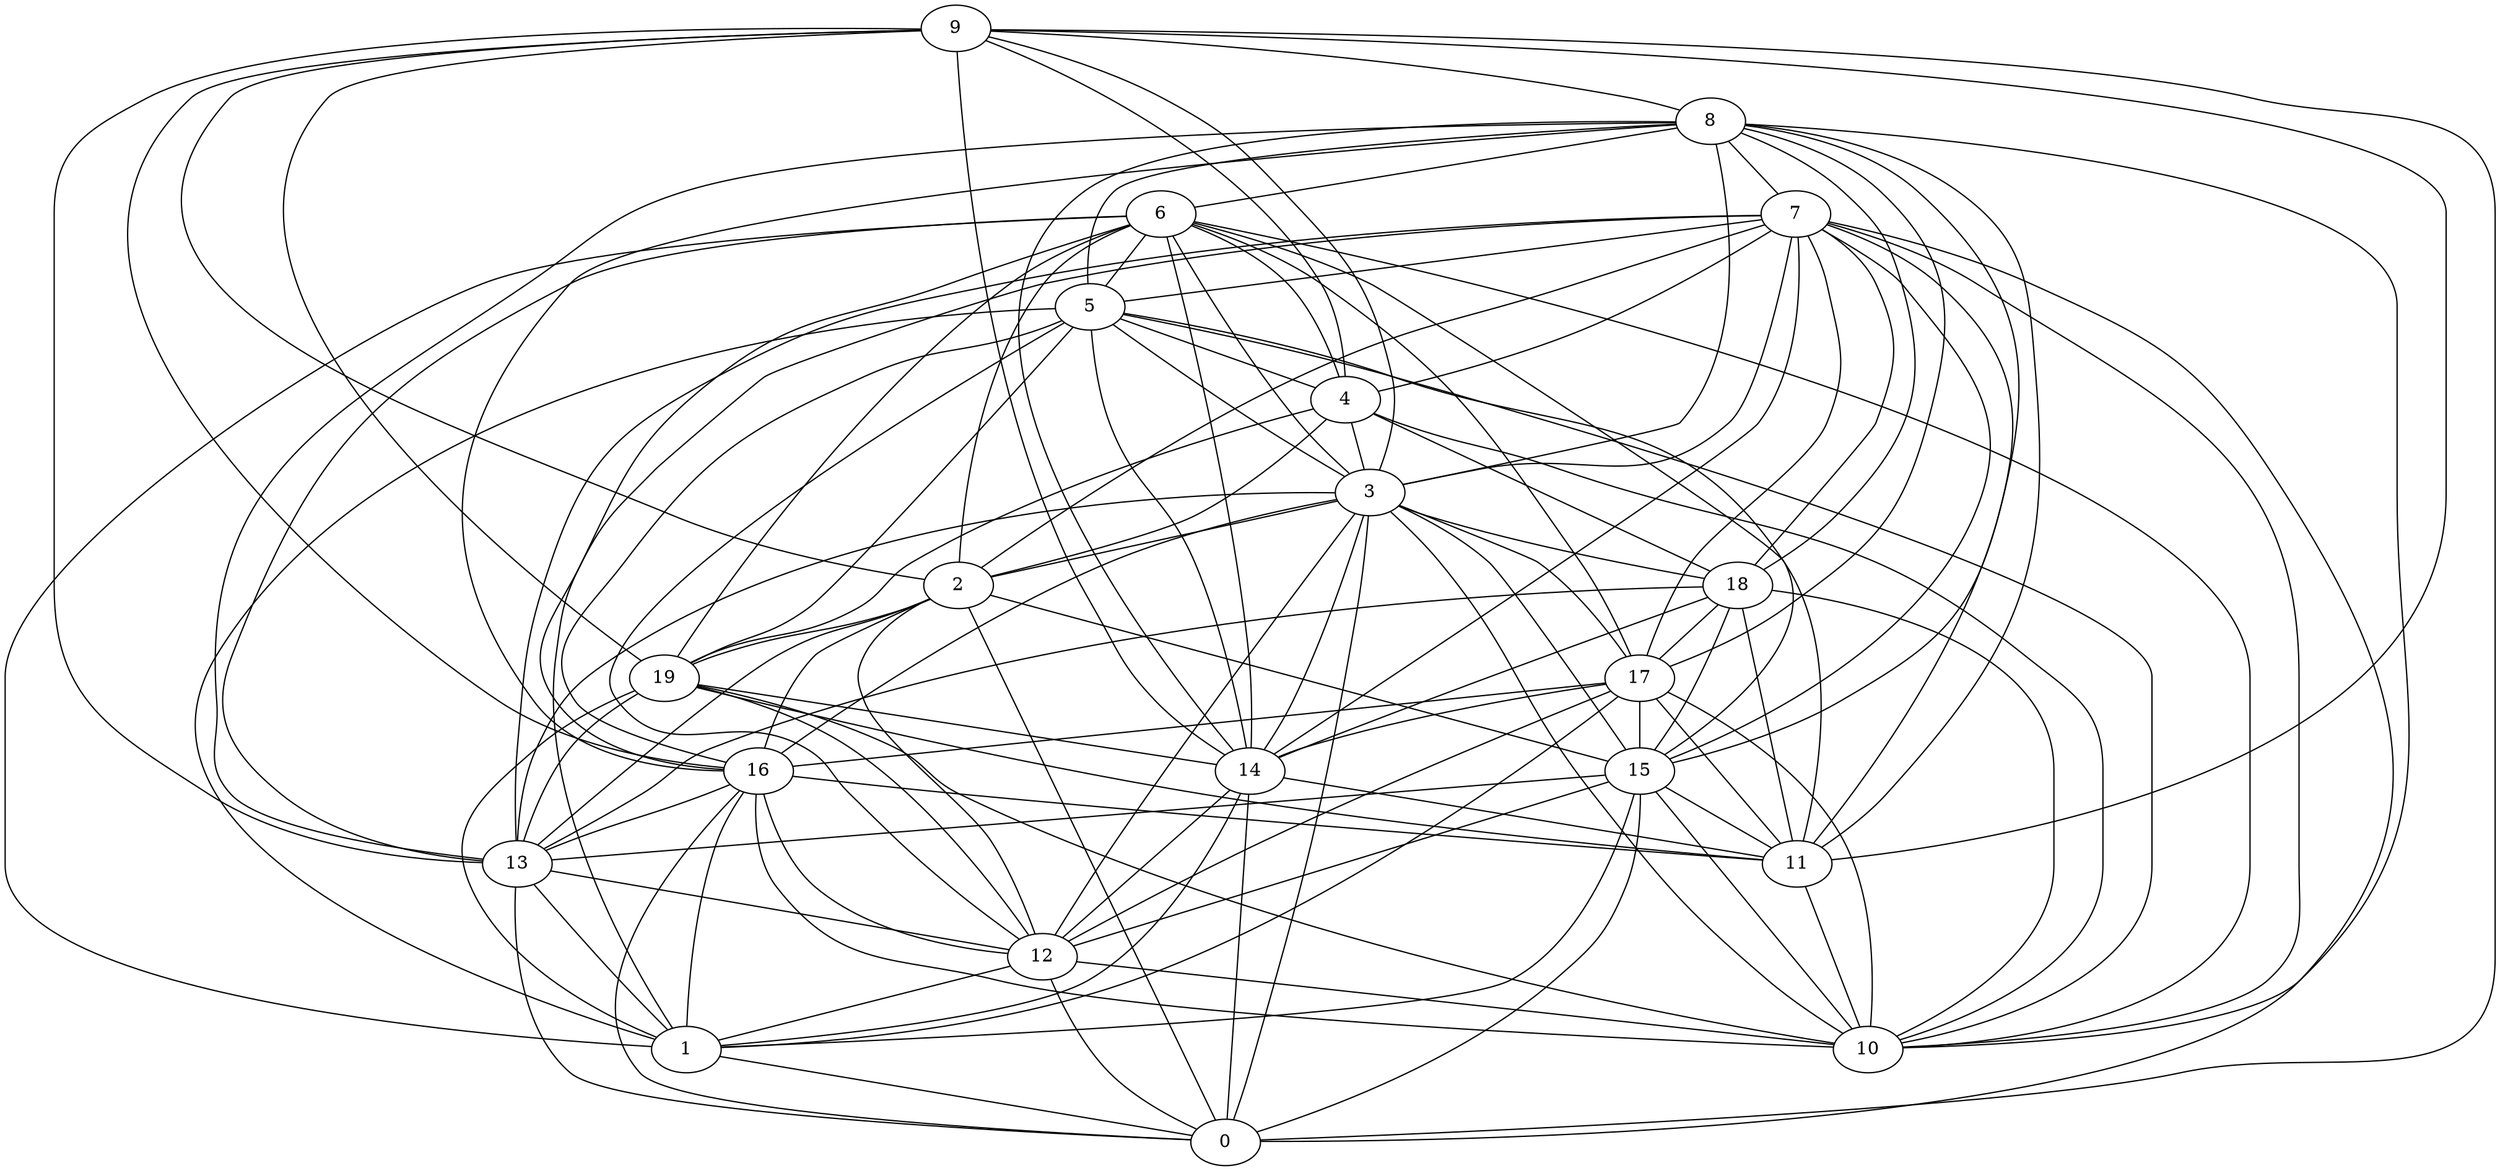 digraph GG_graph {

subgraph G_graph {
edge [color = black]
"6" -> "19" [dir = none]
"6" -> "15" [dir = none]
"19" -> "1" [dir = none]
"19" -> "10" [dir = none]
"5" -> "16" [dir = none]
"5" -> "10" [dir = none]
"5" -> "14" [dir = none]
"5" -> "1" [dir = none]
"5" -> "4" [dir = none]
"4" -> "10" [dir = none]
"4" -> "18" [dir = none]
"4" -> "3" [dir = none]
"4" -> "19" [dir = none]
"4" -> "2" [dir = none]
"9" -> "8" [dir = none]
"9" -> "3" [dir = none]
"9" -> "2" [dir = none]
"9" -> "19" [dir = none]
"9" -> "13" [dir = none]
"9" -> "11" [dir = none]
"11" -> "10" [dir = none]
"18" -> "15" [dir = none]
"18" -> "13" [dir = none]
"18" -> "11" [dir = none]
"17" -> "14" [dir = none]
"17" -> "12" [dir = none]
"17" -> "10" [dir = none]
"17" -> "11" [dir = none]
"7" -> "0" [dir = none]
"7" -> "5" [dir = none]
"7" -> "18" [dir = none]
"7" -> "11" [dir = none]
"7" -> "2" [dir = none]
"15" -> "11" [dir = none]
"15" -> "12" [dir = none]
"15" -> "1" [dir = none]
"15" -> "13" [dir = none]
"13" -> "1" [dir = none]
"13" -> "12" [dir = none]
"13" -> "0" [dir = none]
"8" -> "6" [dir = none]
"8" -> "5" [dir = none]
"8" -> "16" [dir = none]
"8" -> "7" [dir = none]
"3" -> "13" [dir = none]
"3" -> "16" [dir = none]
"3" -> "18" [dir = none]
"3" -> "17" [dir = none]
"3" -> "2" [dir = none]
"16" -> "0" [dir = none]
"16" -> "12" [dir = none]
"2" -> "16" [dir = none]
"2" -> "13" [dir = none]
"2" -> "12" [dir = none]
"14" -> "12" [dir = none]
"14" -> "11" [dir = none]
"12" -> "10" [dir = none]
"17" -> "1" [dir = none]
"12" -> "0" [dir = none]
"8" -> "3" [dir = none]
"7" -> "15" [dir = none]
"3" -> "12" [dir = none]
"8" -> "14" [dir = none]
"7" -> "17" [dir = none]
"6" -> "4" [dir = none]
"18" -> "14" [dir = none]
"5" -> "12" [dir = none]
"14" -> "1" [dir = none]
"8" -> "10" [dir = none]
"6" -> "17" [dir = none]
"8" -> "11" [dir = none]
"3" -> "10" [dir = none]
"8" -> "18" [dir = none]
"6" -> "1" [dir = none]
"6" -> "3" [dir = none]
"9" -> "0" [dir = none]
"8" -> "15" [dir = none]
"7" -> "14" [dir = none]
"17" -> "15" [dir = none]
"3" -> "0" [dir = none]
"19" -> "11" [dir = none]
"6" -> "2" [dir = none]
"7" -> "1" [dir = none]
"19" -> "14" [dir = none]
"14" -> "0" [dir = none]
"16" -> "13" [dir = none]
"9" -> "14" [dir = none]
"19" -> "12" [dir = none]
"16" -> "10" [dir = none]
"7" -> "13" [dir = none]
"3" -> "15" [dir = none]
"15" -> "10" [dir = none]
"8" -> "13" [dir = none]
"6" -> "13" [dir = none]
"18" -> "10" [dir = none]
"7" -> "10" [dir = none]
"5" -> "3" [dir = none]
"17" -> "16" [dir = none]
"7" -> "3" [dir = none]
"5" -> "11" [dir = none]
"2" -> "15" [dir = none]
"19" -> "13" [dir = none]
"6" -> "10" [dir = none]
"16" -> "11" [dir = none]
"6" -> "16" [dir = none]
"3" -> "14" [dir = none]
"9" -> "16" [dir = none]
"8" -> "17" [dir = none]
"12" -> "1" [dir = none]
"2" -> "0" [dir = none]
"6" -> "14" [dir = none]
"9" -> "4" [dir = none]
"1" -> "0" [dir = none]
"5" -> "19" [dir = none]
"15" -> "0" [dir = none]
"2" -> "19" [dir = none]
"7" -> "4" [dir = none]
"6" -> "5" [dir = none]
"18" -> "17" [dir = none]
"16" -> "1" [dir = none]
}

}
